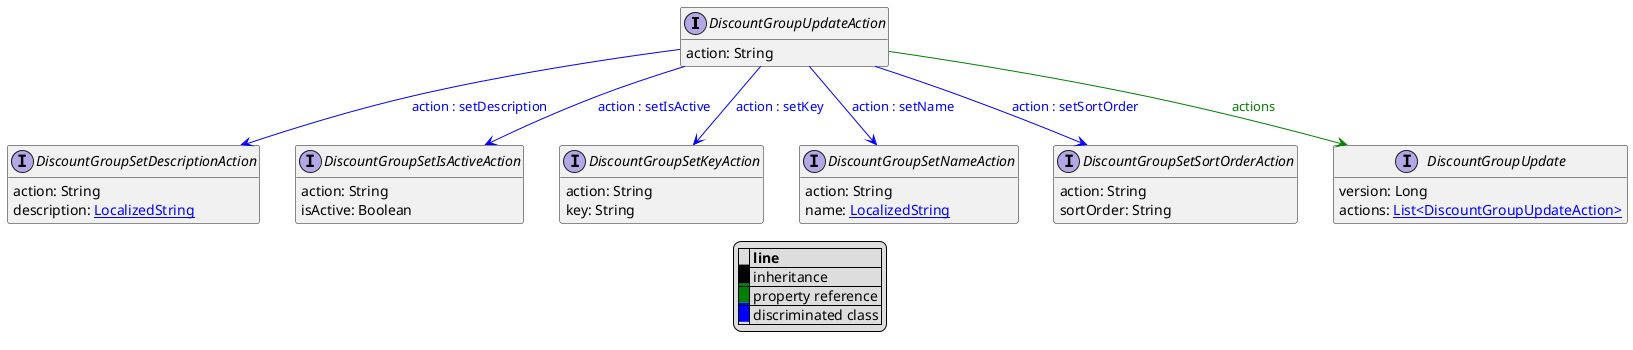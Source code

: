 @startuml

hide empty fields
hide empty methods
legend
|= |= line |
|<back:black>   </back>| inheritance |
|<back:green>   </back>| property reference |
|<back:blue>   </back>| discriminated class |
endlegend
interface DiscountGroupUpdateAction [[DiscountGroupUpdateAction.svg]]  {
    action: String
}


interface DiscountGroupSetDescriptionAction [[DiscountGroupSetDescriptionAction.svg]]  {
    action: String
    description: [[LocalizedString.svg LocalizedString]]
}
interface DiscountGroupSetIsActiveAction [[DiscountGroupSetIsActiveAction.svg]]  {
    action: String
    isActive: Boolean
}
interface DiscountGroupSetKeyAction [[DiscountGroupSetKeyAction.svg]]  {
    action: String
    key: String
}
interface DiscountGroupSetNameAction [[DiscountGroupSetNameAction.svg]]  {
    action: String
    name: [[LocalizedString.svg LocalizedString]]
}
interface DiscountGroupSetSortOrderAction [[DiscountGroupSetSortOrderAction.svg]]  {
    action: String
    sortOrder: String
}
interface DiscountGroupUpdate [[DiscountGroupUpdate.svg]]  {
    version: Long
    actions: [[DiscountGroupUpdateAction.svg List<DiscountGroupUpdateAction>]]
}
DiscountGroupUpdateAction --> DiscountGroupSetDescriptionAction #blue;text:blue : "action : setDescription"
DiscountGroupUpdateAction --> DiscountGroupSetIsActiveAction #blue;text:blue : "action : setIsActive"
DiscountGroupUpdateAction --> DiscountGroupSetKeyAction #blue;text:blue : "action : setKey"
DiscountGroupUpdateAction --> DiscountGroupSetNameAction #blue;text:blue : "action : setName"
DiscountGroupUpdateAction --> DiscountGroupSetSortOrderAction #blue;text:blue : "action : setSortOrder"
DiscountGroupUpdateAction --> DiscountGroupUpdate #green;text:green : "actions"
@enduml
